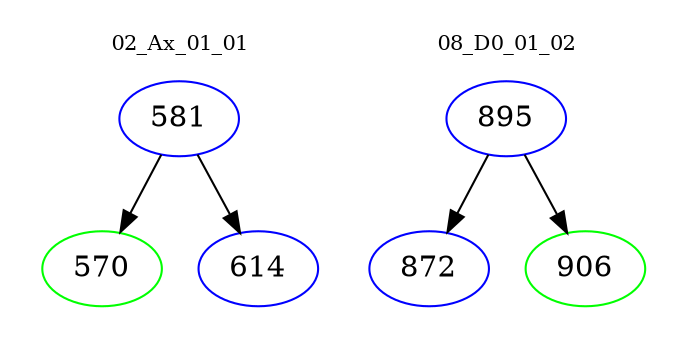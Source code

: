 digraph{
subgraph cluster_0 {
color = white
label = "02_Ax_01_01";
fontsize=10;
T0_581 [label="581", color="blue"]
T0_581 -> T0_570 [color="black"]
T0_570 [label="570", color="green"]
T0_581 -> T0_614 [color="black"]
T0_614 [label="614", color="blue"]
}
subgraph cluster_1 {
color = white
label = "08_D0_01_02";
fontsize=10;
T1_895 [label="895", color="blue"]
T1_895 -> T1_872 [color="black"]
T1_872 [label="872", color="blue"]
T1_895 -> T1_906 [color="black"]
T1_906 [label="906", color="green"]
}
}
